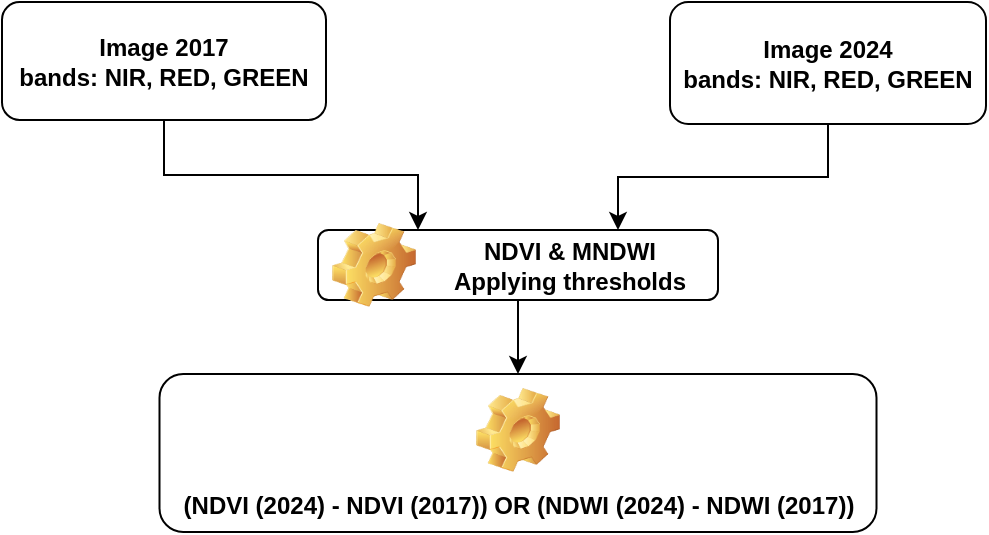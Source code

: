 <mxfile version="24.6.4" type="device">
  <diagram name="Page-1" id="yrDTTN0_0kGeJJBkay2V">
    <mxGraphModel dx="1678" dy="275" grid="0" gridSize="10" guides="1" tooltips="1" connect="1" arrows="1" fold="1" page="0" pageScale="1" pageWidth="827" pageHeight="1169" math="0" shadow="0">
      <root>
        <mxCell id="0" />
        <mxCell id="1" parent="0" />
        <mxCell id="IHBTYPFmJZoFDnZxKVrR-8" style="edgeStyle=orthogonalEdgeStyle;rounded=0;orthogonalLoop=1;jettySize=auto;html=1;entryX=0.25;entryY=0;entryDx=0;entryDy=0;" edge="1" parent="1" source="IHBTYPFmJZoFDnZxKVrR-1" target="IHBTYPFmJZoFDnZxKVrR-6">
          <mxGeometry relative="1" as="geometry" />
        </mxCell>
        <mxCell id="IHBTYPFmJZoFDnZxKVrR-1" value="&lt;b&gt;Image 2017&lt;br&gt;bands: NIR, RED, GREEN&lt;/b&gt;" style="rounded=1;whiteSpace=wrap;html=1;" vertex="1" parent="1">
          <mxGeometry x="178" y="633" width="162" height="59" as="geometry" />
        </mxCell>
        <mxCell id="IHBTYPFmJZoFDnZxKVrR-7" style="edgeStyle=orthogonalEdgeStyle;rounded=0;orthogonalLoop=1;jettySize=auto;html=1;entryX=0.75;entryY=0;entryDx=0;entryDy=0;" edge="1" parent="1" source="IHBTYPFmJZoFDnZxKVrR-2" target="IHBTYPFmJZoFDnZxKVrR-6">
          <mxGeometry relative="1" as="geometry" />
        </mxCell>
        <mxCell id="IHBTYPFmJZoFDnZxKVrR-2" value="&lt;b&gt;Image 2024&lt;br&gt;bands: NIR, RED, GREEN&lt;/b&gt;" style="rounded=1;whiteSpace=wrap;html=1;" vertex="1" parent="1">
          <mxGeometry x="512" y="633" width="158" height="61" as="geometry" />
        </mxCell>
        <mxCell id="IHBTYPFmJZoFDnZxKVrR-10" style="edgeStyle=orthogonalEdgeStyle;rounded=0;orthogonalLoop=1;jettySize=auto;html=1;entryX=0.5;entryY=0;entryDx=0;entryDy=0;" edge="1" parent="1" source="IHBTYPFmJZoFDnZxKVrR-6" target="IHBTYPFmJZoFDnZxKVrR-9">
          <mxGeometry relative="1" as="geometry" />
        </mxCell>
        <mxCell id="IHBTYPFmJZoFDnZxKVrR-6" value="NDVI &amp;amp; MNDWI&lt;br&gt;&lt;span style=&quot;background-color: initial;&quot;&gt;Applying&amp;nbsp;thresholds&lt;/span&gt;" style="label;whiteSpace=wrap;html=1;image=img/clipart/Gear_128x128.png;align=center;" vertex="1" parent="1">
          <mxGeometry x="336" y="747" width="200" height="35" as="geometry" />
        </mxCell>
        <mxCell id="IHBTYPFmJZoFDnZxKVrR-9" value="(NDVI (2024) - NDVI (2017)) OR (NDWI (2024) - NDWI (2017))" style="label;whiteSpace=wrap;html=1;align=center;verticalAlign=bottom;spacingLeft=0;spacingBottom=4;imageAlign=center;imageVerticalAlign=top;image=img/clipart/Gear_128x128.png" vertex="1" parent="1">
          <mxGeometry x="256.75" y="819" width="358.5" height="79" as="geometry" />
        </mxCell>
      </root>
    </mxGraphModel>
  </diagram>
</mxfile>
